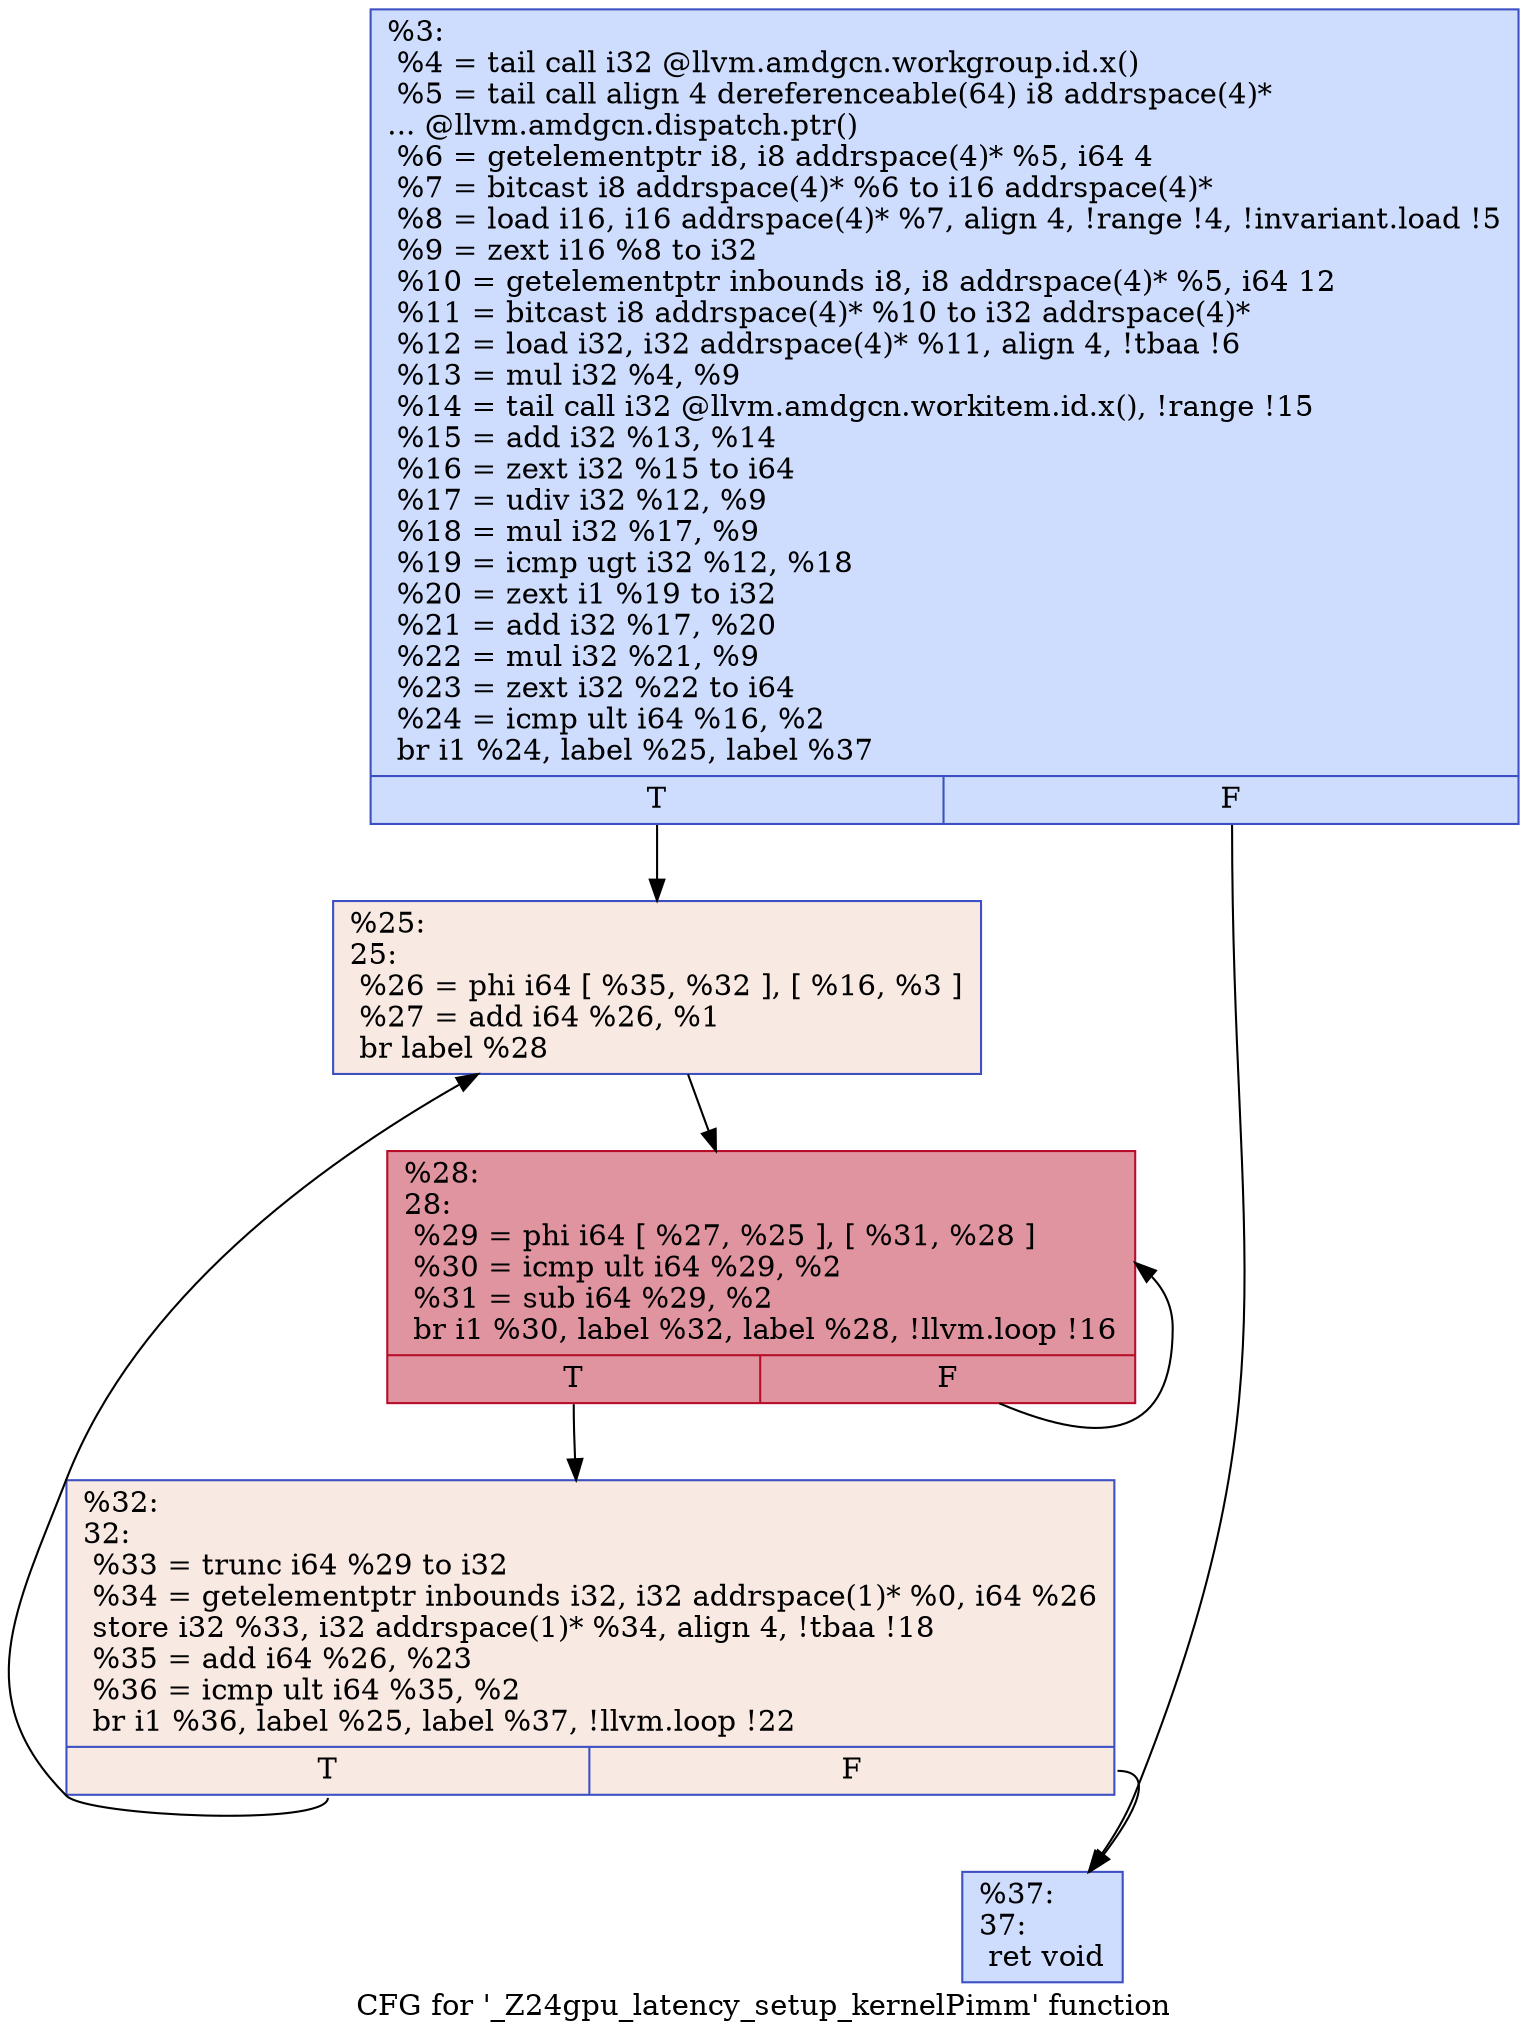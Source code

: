digraph "CFG for '_Z24gpu_latency_setup_kernelPimm' function" {
	label="CFG for '_Z24gpu_latency_setup_kernelPimm' function";

	Node0x548c450 [shape=record,color="#3d50c3ff", style=filled, fillcolor="#8fb1fe70",label="{%3:\l  %4 = tail call i32 @llvm.amdgcn.workgroup.id.x()\l  %5 = tail call align 4 dereferenceable(64) i8 addrspace(4)*\l... @llvm.amdgcn.dispatch.ptr()\l  %6 = getelementptr i8, i8 addrspace(4)* %5, i64 4\l  %7 = bitcast i8 addrspace(4)* %6 to i16 addrspace(4)*\l  %8 = load i16, i16 addrspace(4)* %7, align 4, !range !4, !invariant.load !5\l  %9 = zext i16 %8 to i32\l  %10 = getelementptr inbounds i8, i8 addrspace(4)* %5, i64 12\l  %11 = bitcast i8 addrspace(4)* %10 to i32 addrspace(4)*\l  %12 = load i32, i32 addrspace(4)* %11, align 4, !tbaa !6\l  %13 = mul i32 %4, %9\l  %14 = tail call i32 @llvm.amdgcn.workitem.id.x(), !range !15\l  %15 = add i32 %13, %14\l  %16 = zext i32 %15 to i64\l  %17 = udiv i32 %12, %9\l  %18 = mul i32 %17, %9\l  %19 = icmp ugt i32 %12, %18\l  %20 = zext i1 %19 to i32\l  %21 = add i32 %17, %20\l  %22 = mul i32 %21, %9\l  %23 = zext i32 %22 to i64\l  %24 = icmp ult i64 %16, %2\l  br i1 %24, label %25, label %37\l|{<s0>T|<s1>F}}"];
	Node0x548c450:s0 -> Node0x548eaf0;
	Node0x548c450:s1 -> Node0x548eb80;
	Node0x548eaf0 [shape=record,color="#3d50c3ff", style=filled, fillcolor="#efcebd70",label="{%25:\l25:                                               \l  %26 = phi i64 [ %35, %32 ], [ %16, %3 ]\l  %27 = add i64 %26, %1\l  br label %28\l}"];
	Node0x548eaf0 -> Node0x548ee90;
	Node0x548ee90 [shape=record,color="#b70d28ff", style=filled, fillcolor="#b70d2870",label="{%28:\l28:                                               \l  %29 = phi i64 [ %27, %25 ], [ %31, %28 ]\l  %30 = icmp ult i64 %29, %2\l  %31 = sub i64 %29, %2\l  br i1 %30, label %32, label %28, !llvm.loop !16\l|{<s0>T|<s1>F}}"];
	Node0x548ee90:s0 -> Node0x548ecc0;
	Node0x548ee90:s1 -> Node0x548ee90;
	Node0x548ecc0 [shape=record,color="#3d50c3ff", style=filled, fillcolor="#efcebd70",label="{%32:\l32:                                               \l  %33 = trunc i64 %29 to i32\l  %34 = getelementptr inbounds i32, i32 addrspace(1)* %0, i64 %26\l  store i32 %33, i32 addrspace(1)* %34, align 4, !tbaa !18\l  %35 = add i64 %26, %23\l  %36 = icmp ult i64 %35, %2\l  br i1 %36, label %25, label %37, !llvm.loop !22\l|{<s0>T|<s1>F}}"];
	Node0x548ecc0:s0 -> Node0x548eaf0;
	Node0x548ecc0:s1 -> Node0x548eb80;
	Node0x548eb80 [shape=record,color="#3d50c3ff", style=filled, fillcolor="#8fb1fe70",label="{%37:\l37:                                               \l  ret void\l}"];
}
